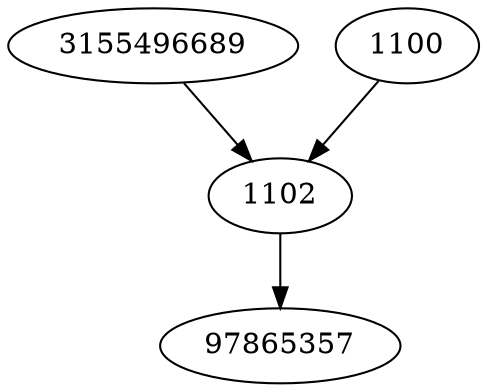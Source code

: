 strict digraph  {
3155496689;
1100;
97865357;
1102;
3155496689 -> 1102;
1100 -> 1102;
1102 -> 97865357;
}
